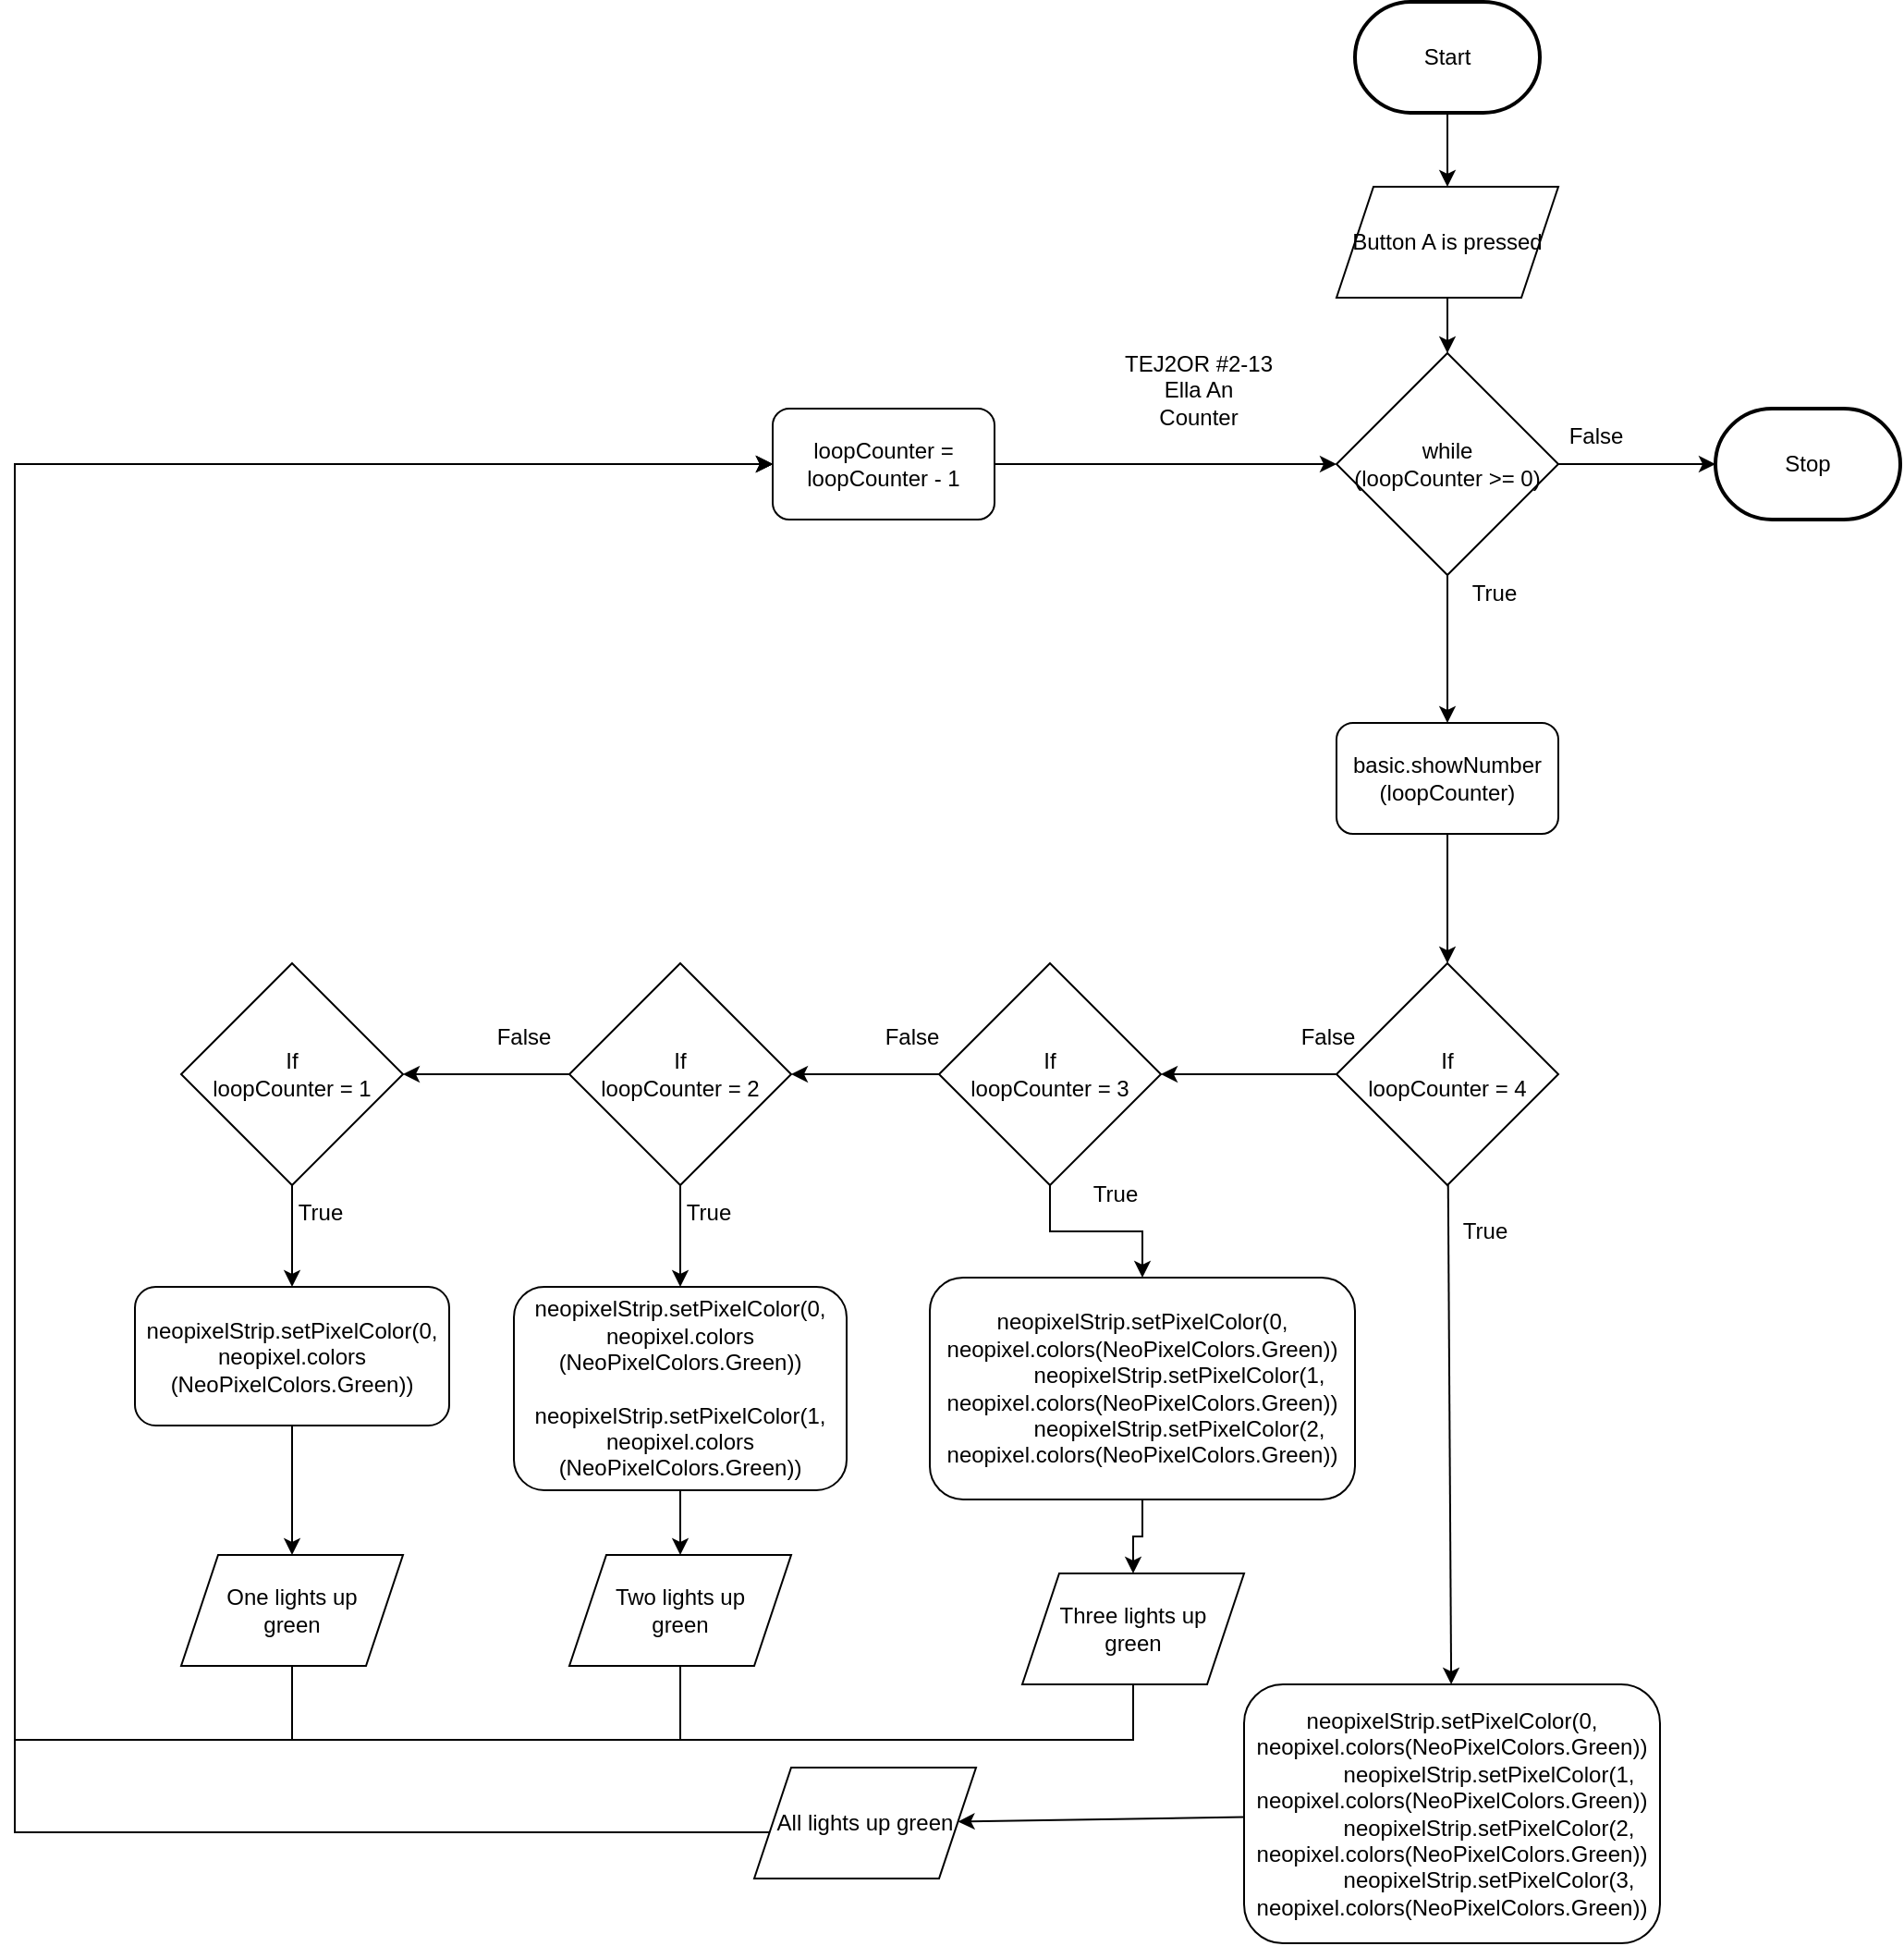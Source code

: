 <mxfile>
    <diagram id="HIP3nbAZw_EuaXWnEj3U" name="Page-1">
        <mxGraphModel dx="3022" dy="1316" grid="1" gridSize="10" guides="1" tooltips="1" connect="1" arrows="1" fold="1" page="1" pageScale="1" pageWidth="850" pageHeight="1100" math="0" shadow="0">
            <root>
                <mxCell id="0"/>
                <mxCell id="1" parent="0"/>
                <mxCell id="6" value="" style="edgeStyle=none;html=1;" parent="1" source="2" target="5" edge="1">
                    <mxGeometry relative="1" as="geometry"/>
                </mxCell>
                <mxCell id="2" value="Start" style="strokeWidth=2;html=1;shape=mxgraph.flowchart.terminator;whiteSpace=wrap;" parent="1" vertex="1">
                    <mxGeometry x="-115" y="20" width="100" height="60" as="geometry"/>
                </mxCell>
                <mxCell id="3" value="Stop" style="strokeWidth=2;html=1;shape=mxgraph.flowchart.terminator;whiteSpace=wrap;" parent="1" vertex="1">
                    <mxGeometry x="80" y="240" width="100" height="60" as="geometry"/>
                </mxCell>
                <mxCell id="9" value="" style="edgeStyle=none;html=1;" parent="1" source="5" target="8" edge="1">
                    <mxGeometry relative="1" as="geometry"/>
                </mxCell>
                <mxCell id="5" value="Button A is pressed" style="shape=parallelogram;perimeter=parallelogramPerimeter;whiteSpace=wrap;html=1;fixedSize=1;" parent="1" vertex="1">
                    <mxGeometry x="-125" y="120" width="120" height="60" as="geometry"/>
                </mxCell>
                <mxCell id="28" value="" style="edgeStyle=orthogonalEdgeStyle;rounded=0;html=1;" parent="1" source="7" target="11" edge="1">
                    <mxGeometry relative="1" as="geometry"/>
                </mxCell>
                <mxCell id="7" value="basic.showNumber&lt;br&gt;(loopCounter)" style="rounded=1;whiteSpace=wrap;html=1;" parent="1" vertex="1">
                    <mxGeometry x="-125" y="410" width="120" height="60" as="geometry"/>
                </mxCell>
                <mxCell id="10" value="" style="edgeStyle=none;html=1;" parent="1" source="8" target="7" edge="1">
                    <mxGeometry relative="1" as="geometry"/>
                </mxCell>
                <mxCell id="13" style="edgeStyle=none;html=1;exitX=1;exitY=0.5;exitDx=0;exitDy=0;entryX=0;entryY=0.5;entryDx=0;entryDy=0;entryPerimeter=0;" parent="1" source="8" target="3" edge="1">
                    <mxGeometry relative="1" as="geometry"/>
                </mxCell>
                <mxCell id="8" value="while&lt;br&gt;(loopCounter &amp;gt;= 0)" style="rhombus;whiteSpace=wrap;html=1;" parent="1" vertex="1">
                    <mxGeometry x="-125" y="210" width="120" height="120" as="geometry"/>
                </mxCell>
                <mxCell id="17" value="" style="edgeStyle=none;html=1;" parent="1" source="11" target="16" edge="1">
                    <mxGeometry relative="1" as="geometry"/>
                </mxCell>
                <mxCell id="35" value="" style="edgeStyle=none;html=1;" edge="1" parent="1" source="11" target="30">
                    <mxGeometry relative="1" as="geometry"/>
                </mxCell>
                <mxCell id="11" value="If&lt;br&gt;loopCounter = 4" style="rhombus;whiteSpace=wrap;html=1;" parent="1" vertex="1">
                    <mxGeometry x="-125" y="540" width="120" height="120" as="geometry"/>
                </mxCell>
                <mxCell id="14" value="True" style="text;html=1;align=center;verticalAlign=middle;resizable=0;points=[];autosize=1;strokeColor=none;fillColor=none;" parent="1" vertex="1">
                    <mxGeometry x="-65" y="325" width="50" height="30" as="geometry"/>
                </mxCell>
                <mxCell id="15" value="False" style="text;html=1;align=center;verticalAlign=middle;resizable=0;points=[];autosize=1;strokeColor=none;fillColor=none;" parent="1" vertex="1">
                    <mxGeometry x="-10" y="240" width="50" height="30" as="geometry"/>
                </mxCell>
                <mxCell id="19" value="" style="edgeStyle=none;html=1;" parent="1" source="16" target="18" edge="1">
                    <mxGeometry relative="1" as="geometry"/>
                </mxCell>
                <mxCell id="16" value="&lt;div&gt;neopixelStrip.setPixelColor(0, neopixel.colors(NeoPixelColors.Green))&lt;/div&gt;&lt;div&gt;&amp;nbsp; &amp;nbsp; &amp;nbsp; &amp;nbsp; &amp;nbsp; &amp;nbsp; neopixelStrip.setPixelColor(1, neopixel.colors(NeoPixelColors.Green))&lt;/div&gt;&lt;div&gt;&amp;nbsp; &amp;nbsp; &amp;nbsp; &amp;nbsp; &amp;nbsp; &amp;nbsp; neopixelStrip.setPixelColor(2, neopixel.colors(NeoPixelColors.Green))&lt;/div&gt;&lt;div&gt;&amp;nbsp; &amp;nbsp; &amp;nbsp; &amp;nbsp; &amp;nbsp; &amp;nbsp; neopixelStrip.setPixelColor(3, neopixel.colors(NeoPixelColors.Green))&lt;/div&gt;" style="rounded=1;whiteSpace=wrap;html=1;" parent="1" vertex="1">
                    <mxGeometry x="-175" y="930" width="225" height="140" as="geometry"/>
                </mxCell>
                <mxCell id="58" style="edgeStyle=orthogonalEdgeStyle;rounded=0;html=1;exitX=0;exitY=0.5;exitDx=0;exitDy=0;entryX=0;entryY=0.5;entryDx=0;entryDy=0;" edge="1" parent="1" source="18" target="29">
                    <mxGeometry relative="1" as="geometry">
                        <Array as="points">
                            <mxPoint x="-430" y="1010"/>
                            <mxPoint x="-840" y="1010"/>
                            <mxPoint x="-840" y="270"/>
                        </Array>
                    </mxGeometry>
                </mxCell>
                <mxCell id="18" value="All lights up green" style="shape=parallelogram;perimeter=parallelogramPerimeter;whiteSpace=wrap;html=1;fixedSize=1;" parent="1" vertex="1">
                    <mxGeometry x="-440" y="975" width="120" height="60" as="geometry"/>
                </mxCell>
                <mxCell id="21" value="True" style="text;html=1;align=center;verticalAlign=middle;resizable=0;points=[];autosize=1;strokeColor=none;fillColor=none;" parent="1" vertex="1">
                    <mxGeometry x="-70" y="670" width="50" height="30" as="geometry"/>
                </mxCell>
                <mxCell id="53" style="edgeStyle=orthogonalEdgeStyle;rounded=0;html=1;exitX=1;exitY=0.5;exitDx=0;exitDy=0;" edge="1" parent="1" source="29" target="8">
                    <mxGeometry relative="1" as="geometry"/>
                </mxCell>
                <mxCell id="29" value="loopCounter = loopCounter - 1" style="rounded=1;whiteSpace=wrap;html=1;" parent="1" vertex="1">
                    <mxGeometry x="-430" y="240" width="120" height="60" as="geometry"/>
                </mxCell>
                <mxCell id="36" value="" style="edgeStyle=none;html=1;" edge="1" parent="1" source="30" target="31">
                    <mxGeometry relative="1" as="geometry"/>
                </mxCell>
                <mxCell id="42" value="" style="edgeStyle=orthogonalEdgeStyle;html=1;rounded=0;" edge="1" parent="1" source="30" target="41">
                    <mxGeometry relative="1" as="geometry"/>
                </mxCell>
                <mxCell id="30" value="If&lt;br&gt;loopCounter = 3" style="rhombus;whiteSpace=wrap;html=1;" vertex="1" parent="1">
                    <mxGeometry x="-340" y="540" width="120" height="120" as="geometry"/>
                </mxCell>
                <mxCell id="37" value="" style="edgeStyle=none;html=1;" edge="1" parent="1" source="31" target="32">
                    <mxGeometry relative="1" as="geometry"/>
                </mxCell>
                <mxCell id="44" value="" style="edgeStyle=orthogonalEdgeStyle;rounded=0;html=1;" edge="1" parent="1" source="31" target="43">
                    <mxGeometry relative="1" as="geometry"/>
                </mxCell>
                <mxCell id="31" value="If&lt;br&gt;loopCounter = 2" style="rhombus;whiteSpace=wrap;html=1;" vertex="1" parent="1">
                    <mxGeometry x="-540" y="540" width="120" height="120" as="geometry"/>
                </mxCell>
                <mxCell id="46" value="" style="edgeStyle=orthogonalEdgeStyle;rounded=0;html=1;" edge="1" parent="1" source="32" target="45">
                    <mxGeometry relative="1" as="geometry"/>
                </mxCell>
                <mxCell id="32" value="If&lt;br&gt;loopCounter = 1" style="rhombus;whiteSpace=wrap;html=1;" vertex="1" parent="1">
                    <mxGeometry x="-750" y="540" width="120" height="120" as="geometry"/>
                </mxCell>
                <mxCell id="38" value="False" style="text;html=1;align=center;verticalAlign=middle;resizable=0;points=[];autosize=1;strokeColor=none;fillColor=none;" vertex="1" parent="1">
                    <mxGeometry x="-155" y="565" width="50" height="30" as="geometry"/>
                </mxCell>
                <mxCell id="39" value="False" style="text;html=1;align=center;verticalAlign=middle;resizable=0;points=[];autosize=1;strokeColor=none;fillColor=none;" vertex="1" parent="1">
                    <mxGeometry x="-380" y="565" width="50" height="30" as="geometry"/>
                </mxCell>
                <mxCell id="40" value="False" style="text;html=1;align=center;verticalAlign=middle;resizable=0;points=[];autosize=1;strokeColor=none;fillColor=none;" vertex="1" parent="1">
                    <mxGeometry x="-590" y="565" width="50" height="30" as="geometry"/>
                </mxCell>
                <mxCell id="52" value="" style="edgeStyle=orthogonalEdgeStyle;rounded=0;html=1;" edge="1" parent="1" source="41" target="47">
                    <mxGeometry relative="1" as="geometry"/>
                </mxCell>
                <mxCell id="41" value="&lt;div&gt;neopixelStrip.setPixelColor(0, neopixel.colors(NeoPixelColors.Green))&lt;/div&gt;&lt;div&gt;&amp;nbsp; &amp;nbsp; &amp;nbsp; &amp;nbsp; &amp;nbsp; &amp;nbsp; neopixelStrip.setPixelColor(1, neopixel.colors(NeoPixelColors.Green))&lt;/div&gt;&lt;div&gt;&amp;nbsp; &amp;nbsp; &amp;nbsp; &amp;nbsp; &amp;nbsp; &amp;nbsp; neopixelStrip.setPixelColor(2, neopixel.colors(NeoPixelColors.Green))&lt;/div&gt;" style="rounded=1;whiteSpace=wrap;html=1;" vertex="1" parent="1">
                    <mxGeometry x="-345" y="710" width="230" height="120" as="geometry"/>
                </mxCell>
                <mxCell id="51" value="" style="edgeStyle=orthogonalEdgeStyle;rounded=0;html=1;" edge="1" parent="1" source="43" target="48">
                    <mxGeometry relative="1" as="geometry"/>
                </mxCell>
                <mxCell id="43" value="&lt;div&gt;neopixelStrip.setPixelColor(0, neopixel.colors&lt;/div&gt;&lt;div&gt;(NeoPixelColors.Green))&lt;/div&gt;&lt;div&gt;&amp;nbsp; &amp;nbsp; &amp;nbsp; &amp;nbsp; &amp;nbsp; &amp;nbsp; neopixelStrip.setPixelColor(1, neopixel.colors&lt;/div&gt;&lt;div&gt;(NeoPixelColors.Green))&lt;/div&gt;" style="rounded=1;whiteSpace=wrap;html=1;" vertex="1" parent="1">
                    <mxGeometry x="-570" y="715" width="180" height="110" as="geometry"/>
                </mxCell>
                <mxCell id="50" value="" style="edgeStyle=orthogonalEdgeStyle;rounded=0;html=1;" edge="1" parent="1" source="45" target="49">
                    <mxGeometry relative="1" as="geometry"/>
                </mxCell>
                <mxCell id="45" value="neopixelStrip.setPixelColor(0, neopixel.colors&lt;br&gt;(NeoPixelColors.Green))" style="rounded=1;whiteSpace=wrap;html=1;" vertex="1" parent="1">
                    <mxGeometry x="-775" y="715" width="170" height="75" as="geometry"/>
                </mxCell>
                <mxCell id="54" style="edgeStyle=orthogonalEdgeStyle;rounded=0;html=1;exitX=0.5;exitY=1;exitDx=0;exitDy=0;entryX=0;entryY=0.5;entryDx=0;entryDy=0;" edge="1" parent="1" source="47" target="29">
                    <mxGeometry relative="1" as="geometry">
                        <Array as="points">
                            <mxPoint x="-235" y="960"/>
                            <mxPoint x="-840" y="960"/>
                            <mxPoint x="-840" y="270"/>
                        </Array>
                    </mxGeometry>
                </mxCell>
                <mxCell id="47" value="Three lights up&lt;br&gt;green" style="shape=parallelogram;perimeter=parallelogramPerimeter;whiteSpace=wrap;html=1;fixedSize=1;" vertex="1" parent="1">
                    <mxGeometry x="-295" y="870" width="120" height="60" as="geometry"/>
                </mxCell>
                <mxCell id="56" style="edgeStyle=orthogonalEdgeStyle;rounded=0;html=1;entryX=0;entryY=0.5;entryDx=0;entryDy=0;" edge="1" parent="1" source="48" target="29">
                    <mxGeometry relative="1" as="geometry">
                        <Array as="points">
                            <mxPoint x="-480" y="960"/>
                            <mxPoint x="-840" y="960"/>
                            <mxPoint x="-840" y="270"/>
                        </Array>
                    </mxGeometry>
                </mxCell>
                <mxCell id="48" value="Two lights up &lt;br&gt;green" style="shape=parallelogram;perimeter=parallelogramPerimeter;whiteSpace=wrap;html=1;fixedSize=1;" vertex="1" parent="1">
                    <mxGeometry x="-540" y="860" width="120" height="60" as="geometry"/>
                </mxCell>
                <mxCell id="57" style="edgeStyle=orthogonalEdgeStyle;rounded=0;html=1;exitX=0.5;exitY=1;exitDx=0;exitDy=0;entryX=0;entryY=0.5;entryDx=0;entryDy=0;" edge="1" parent="1" source="49" target="29">
                    <mxGeometry relative="1" as="geometry">
                        <Array as="points">
                            <mxPoint x="-690" y="960"/>
                            <mxPoint x="-840" y="960"/>
                            <mxPoint x="-840" y="270"/>
                        </Array>
                    </mxGeometry>
                </mxCell>
                <mxCell id="49" value="One lights up&lt;br&gt;green" style="shape=parallelogram;perimeter=parallelogramPerimeter;whiteSpace=wrap;html=1;fixedSize=1;" vertex="1" parent="1">
                    <mxGeometry x="-750" y="860" width="120" height="60" as="geometry"/>
                </mxCell>
                <mxCell id="59" value="True" style="text;html=1;align=center;verticalAlign=middle;resizable=0;points=[];autosize=1;strokeColor=none;fillColor=none;" vertex="1" parent="1">
                    <mxGeometry x="-270" y="650" width="50" height="30" as="geometry"/>
                </mxCell>
                <mxCell id="62" value="True" style="text;html=1;align=center;verticalAlign=middle;resizable=0;points=[];autosize=1;strokeColor=none;fillColor=none;" vertex="1" parent="1">
                    <mxGeometry x="-490" y="660" width="50" height="30" as="geometry"/>
                </mxCell>
                <mxCell id="63" value="True" style="text;html=1;align=center;verticalAlign=middle;resizable=0;points=[];autosize=1;strokeColor=none;fillColor=none;" vertex="1" parent="1">
                    <mxGeometry x="-700" y="660" width="50" height="30" as="geometry"/>
                </mxCell>
                <mxCell id="64" value="TEJ2OR&amp;nbsp;#2-13&lt;br&gt;Ella An&lt;br&gt;Counter" style="text;html=1;align=center;verticalAlign=middle;resizable=0;points=[];autosize=1;strokeColor=none;fillColor=none;" vertex="1" parent="1">
                    <mxGeometry x="-250" y="200" width="100" height="60" as="geometry"/>
                </mxCell>
            </root>
        </mxGraphModel>
    </diagram>
</mxfile>